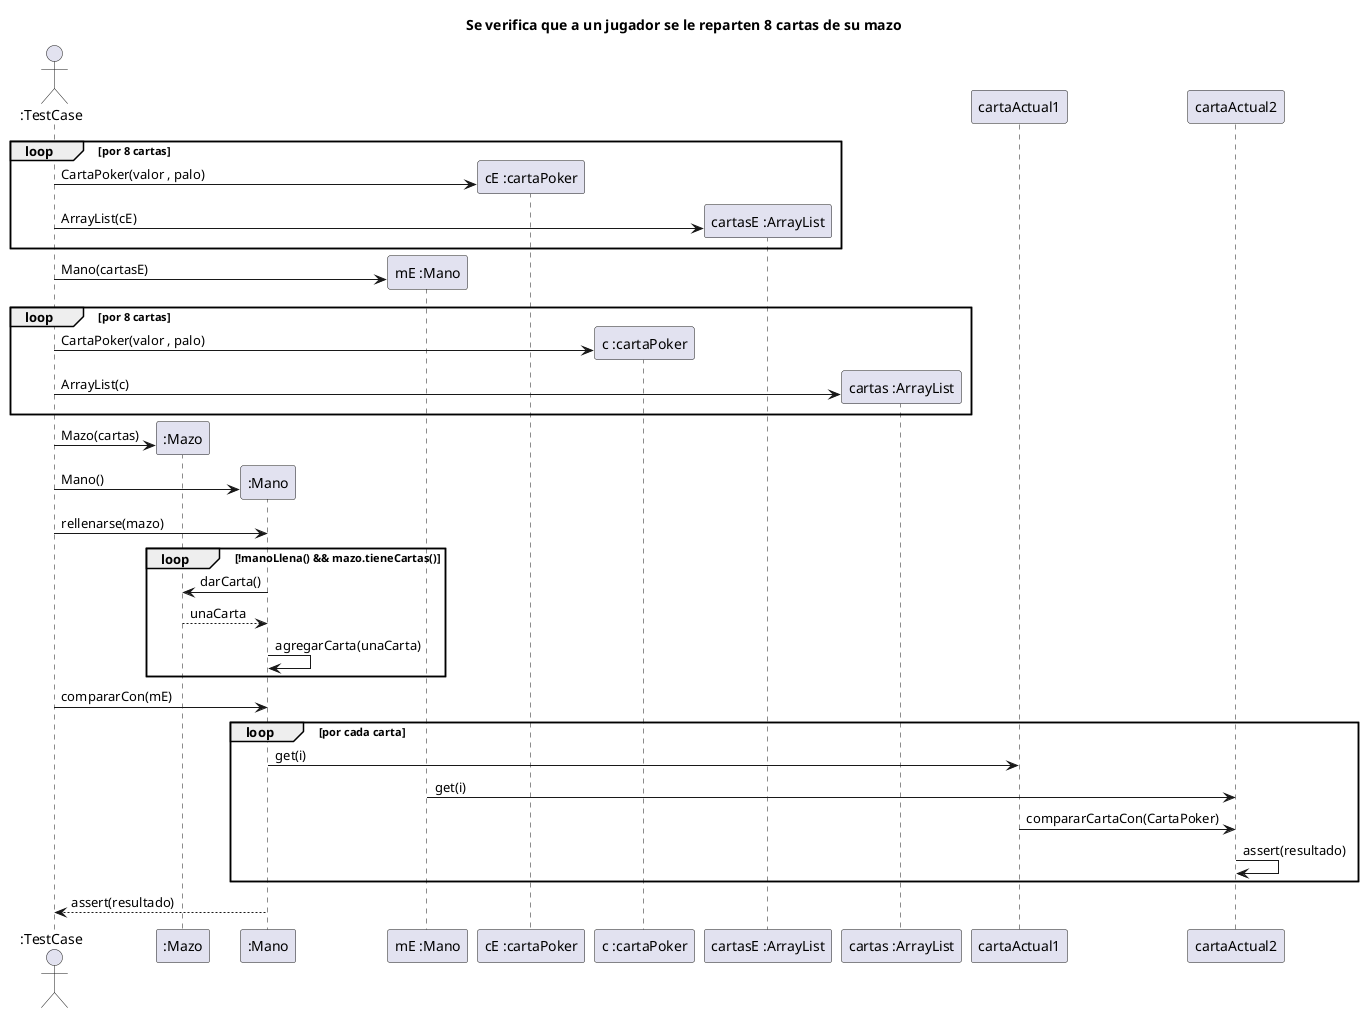 @startuml
'https://plantuml.com/sequence-diagram

title Se verifica que a un jugador se le reparten 8 cartas de su mazo

actor ":TestCase" as user
participant ":Mazo" as mazo
participant ":Mano" as mano
participant "mE :Mano" as manoE
participant "cE :cartaPoker" as cartaE
participant "c :cartaPoker" as carta
participant "cartasE :ArrayList" as listaE
participant "cartas :ArrayList" as lista

loop por 8 cartas
    user -> cartaE**: CartaPoker(valor , palo)
    user -> listaE**: ArrayList(cE)
end

user -> manoE**: Mano(cartasE)

loop por 8 cartas
    user -> carta**: CartaPoker(valor , palo)
    user -> lista**: ArrayList(c)
end

user -> mazo**: Mazo(cartas)

user -> mano**: Mano()
user -> mano: rellenarse(mazo)

loop !manoLlena() && mazo.tieneCartas()
    mano -> mazo: darCarta()
    mazo --> mano: unaCarta
    mano -> mano: agregarCarta(unaCarta)
end


user -> mano: compararCon(mE)
loop por cada carta
    mano -> cartaActual1: get(i)
    manoE -> cartaActual2: get(i)
    cartaActual1 -> cartaActual2: compararCartaCon(CartaPoker)
    cartaActual2 -> cartaActual2: assert(resultado)
end
mano --> user: assert(resultado)
@enduml